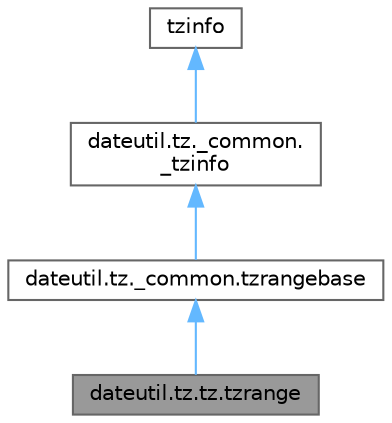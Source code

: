digraph "dateutil.tz.tz.tzrange"
{
 // LATEX_PDF_SIZE
  bgcolor="transparent";
  edge [fontname=Helvetica,fontsize=10,labelfontname=Helvetica,labelfontsize=10];
  node [fontname=Helvetica,fontsize=10,shape=box,height=0.2,width=0.4];
  Node1 [id="Node000001",label="dateutil.tz.tz.tzrange",height=0.2,width=0.4,color="gray40", fillcolor="grey60", style="filled", fontcolor="black",tooltip=" "];
  Node2 -> Node1 [id="edge4_Node000001_Node000002",dir="back",color="steelblue1",style="solid",tooltip=" "];
  Node2 [id="Node000002",label="dateutil.tz._common.tzrangebase",height=0.2,width=0.4,color="gray40", fillcolor="white", style="filled",URL="$classdateutil_1_1tz_1_1__common_1_1tzrangebase.html",tooltip=" "];
  Node3 -> Node2 [id="edge5_Node000002_Node000003",dir="back",color="steelblue1",style="solid",tooltip=" "];
  Node3 [id="Node000003",label="dateutil.tz._common.\l_tzinfo",height=0.2,width=0.4,color="gray40", fillcolor="white", style="filled",URL="$classdateutil_1_1tz_1_1__common_1_1__tzinfo.html",tooltip=" "];
  Node4 -> Node3 [id="edge6_Node000003_Node000004",dir="back",color="steelblue1",style="solid",tooltip=" "];
  Node4 [id="Node000004",label="tzinfo",height=0.2,width=0.4,color="gray40", fillcolor="white", style="filled",tooltip=" "];
}
